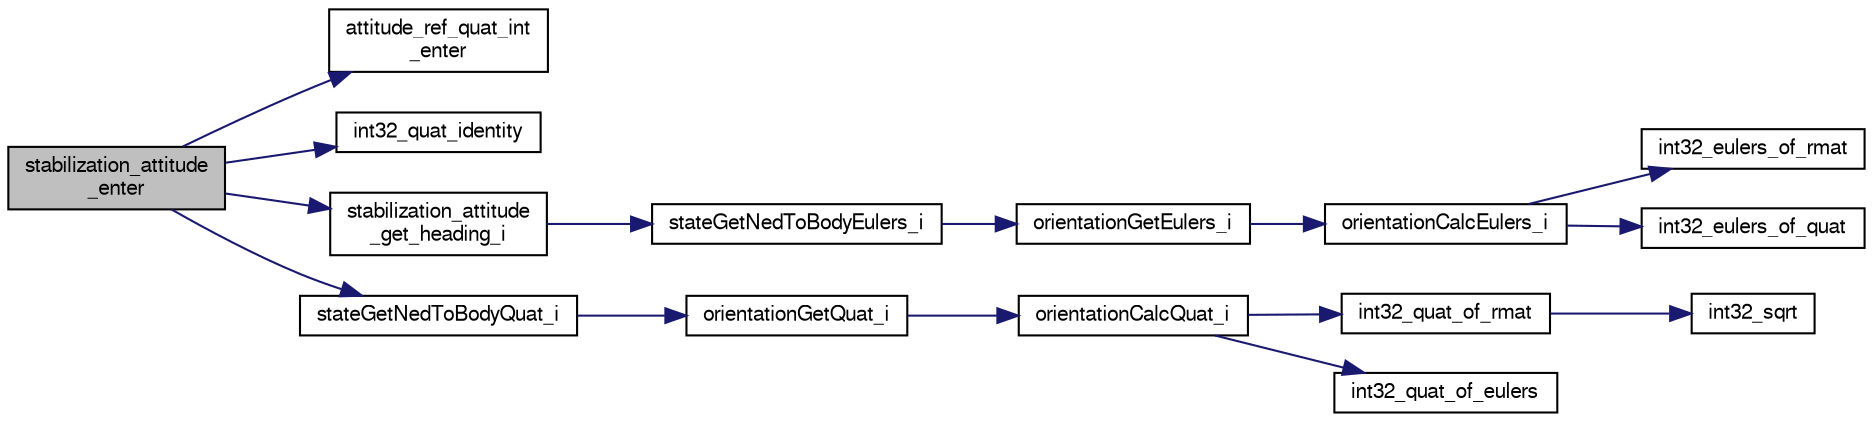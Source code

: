 digraph "stabilization_attitude_enter"
{
  edge [fontname="FreeSans",fontsize="10",labelfontname="FreeSans",labelfontsize="10"];
  node [fontname="FreeSans",fontsize="10",shape=record];
  rankdir="LR";
  Node1 [label="stabilization_attitude\l_enter",height=0.2,width=0.4,color="black", fillcolor="grey75", style="filled", fontcolor="black"];
  Node1 -> Node2 [color="midnightblue",fontsize="10",style="solid",fontname="FreeSans"];
  Node2 [label="attitude_ref_quat_int\l_enter",height=0.2,width=0.4,color="black", fillcolor="white", style="filled",URL="$stabilization__attitude__ref__quat__int_8c.html#a56fb443fa60679e83c39b986a94810dc"];
  Node1 -> Node3 [color="midnightblue",fontsize="10",style="solid",fontname="FreeSans"];
  Node3 [label="int32_quat_identity",height=0.2,width=0.4,color="black", fillcolor="white", style="filled",URL="$group__math__algebra__int.html#ga698f3fc474f66517868238f6f6b08fca",tooltip="initialises a quaternion to identity "];
  Node1 -> Node4 [color="midnightblue",fontsize="10",style="solid",fontname="FreeSans"];
  Node4 [label="stabilization_attitude\l_get_heading_i",height=0.2,width=0.4,color="black", fillcolor="white", style="filled",URL="$stabilization__attitude__rc__setpoint_8c.html#a1270210b635f040b5bdd7d974f29c71f"];
  Node4 -> Node5 [color="midnightblue",fontsize="10",style="solid",fontname="FreeSans"];
  Node5 [label="stateGetNedToBodyEulers_i",height=0.2,width=0.4,color="black", fillcolor="white", style="filled",URL="$group__state__attitude.html#ga5ae8778366c1fad669189cb2def40792",tooltip="Get vehicle body attitude euler angles (int). "];
  Node5 -> Node6 [color="midnightblue",fontsize="10",style="solid",fontname="FreeSans"];
  Node6 [label="orientationGetEulers_i",height=0.2,width=0.4,color="black", fillcolor="white", style="filled",URL="$group__math__orientation__representation.html#gae05f220bbbdaafcbe11bc2d1fb622f39",tooltip="Get vehicle body attitude euler angles (int). "];
  Node6 -> Node7 [color="midnightblue",fontsize="10",style="solid",fontname="FreeSans"];
  Node7 [label="orientationCalcEulers_i",height=0.2,width=0.4,color="black", fillcolor="white", style="filled",URL="$group__math__orientation__representation.html#gaa07c68d2ea52188413c8c90ce48b73c8"];
  Node7 -> Node8 [color="midnightblue",fontsize="10",style="solid",fontname="FreeSans"];
  Node8 [label="int32_eulers_of_rmat",height=0.2,width=0.4,color="black", fillcolor="white", style="filled",URL="$group__math__algebra__int.html#gaf2f61a27841c68cefbd27a8614fcd90e"];
  Node7 -> Node9 [color="midnightblue",fontsize="10",style="solid",fontname="FreeSans"];
  Node9 [label="int32_eulers_of_quat",height=0.2,width=0.4,color="black", fillcolor="white", style="filled",URL="$group__math__algebra__int.html#ga02ccc32cb7b533e0c7cf18140fb7104e"];
  Node1 -> Node10 [color="midnightblue",fontsize="10",style="solid",fontname="FreeSans"];
  Node10 [label="stateGetNedToBodyQuat_i",height=0.2,width=0.4,color="black", fillcolor="white", style="filled",URL="$group__state__attitude.html#ga28e5de0a4822cabcfe8350e2343111ce",tooltip="Get vehicle body attitude quaternion (int). "];
  Node10 -> Node11 [color="midnightblue",fontsize="10",style="solid",fontname="FreeSans"];
  Node11 [label="orientationGetQuat_i",height=0.2,width=0.4,color="black", fillcolor="white", style="filled",URL="$group__math__orientation__representation.html#ga86b153b2106a638cef8e314125c47306",tooltip="Get vehicle body attitude quaternion (int). "];
  Node11 -> Node12 [color="midnightblue",fontsize="10",style="solid",fontname="FreeSans"];
  Node12 [label="orientationCalcQuat_i",height=0.2,width=0.4,color="black", fillcolor="white", style="filled",URL="$group__math__orientation__representation.html#gaa411e2093feec3fef9e18c4a52b74c38"];
  Node12 -> Node13 [color="midnightblue",fontsize="10",style="solid",fontname="FreeSans"];
  Node13 [label="int32_quat_of_rmat",height=0.2,width=0.4,color="black", fillcolor="white", style="filled",URL="$group__math__algebra__int.html#ga492c7dfcb9089c8bdb0d20d89089b542",tooltip="Quaternion from rotation matrix. "];
  Node13 -> Node14 [color="midnightblue",fontsize="10",style="solid",fontname="FreeSans"];
  Node14 [label="int32_sqrt",height=0.2,width=0.4,color="black", fillcolor="white", style="filled",URL="$group__math__algebra__int.html#ga4f101a6e0a22ac1b90f36fe8bf97d702"];
  Node12 -> Node15 [color="midnightblue",fontsize="10",style="solid",fontname="FreeSans"];
  Node15 [label="int32_quat_of_eulers",height=0.2,width=0.4,color="black", fillcolor="white", style="filled",URL="$group__math__algebra__int.html#gab3d8478211bf7da23d2345e8eae43fc8",tooltip="Quaternion from Euler angles. "];
}
